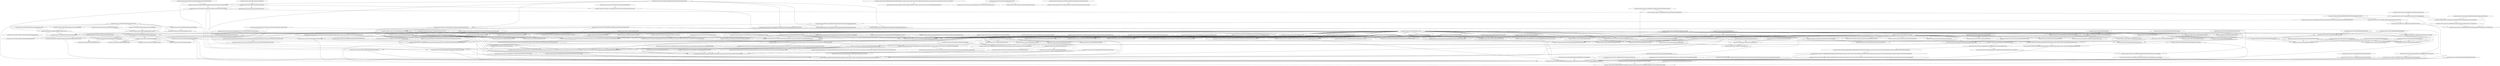 digraph G {
  "org.apache.commons.math3.util$FastMath#<clinit>()" -> "org.apache.commons.math3.util$FastMath#expm1(double,double[])";
  "org.apache.commons.math3.util$FastMath#<clinit>()" -> "org.apache.commons.math3.util$FastMath#rint(double)";
  "org.apache.commons.math3.util$FastMath#<clinit>()" -> "org.apache.commons.math3.util$FastMath#log(double,double)";
  "org.apache.commons.math3.util$FastMath#<clinit>()" -> "org.apache.commons.math3.util$Precision#equalsWithRelativeTolerance(double,double,double)";
  "org.apache.commons.math3.util$FastMath#<clinit>()" -> "org.apache.commons.math3.util$FastMath#main(java.lang.String[])";
  "org.apache.commons.math3.util$FastMath#<clinit>()" -> "org.apache.commons.math3.util$FastMath#log(double)";
  "org.apache.commons.math3.util$FastMath#<clinit>()" -> "org.apache.commons.math3.util$FastMath#log(double,double[])";
  "org.apache.commons.math3.util$FastMath#<clinit>()" -> "org.apache.commons.math3.ode.nonstiff$AdaptiveStepsizeIntegrator#resetInternalState()";
  "org.apache.commons.math3.util$FastMath#<clinit>()" -> "org.apache.commons.math3.util$FastMath#tanh(double)";
  "org.apache.commons.math3.util$FastMath#<clinit>()" -> "org.apache.commons.math3.ode.nonstiff$DormandPrince853Integrator#<clinit>()";
  "org.apache.commons.math3.util$FastMath#<clinit>()" -> "org.apache.commons.math3.ode$AbstractIntegrator#sanityChecks(org.apache.commons.math3.ode.ExpandableStatefulODE,double)";
  "org.apache.commons.math3.util$FastMath#<clinit>()" -> "org.apache.commons.math3.util$FastMath#expm1(double)";
  "org.apache.commons.math3.util$FastMath#<clinit>()" -> "org.apache.commons.math3.util$Precision#roundUnscaled(double,double,int)";
  "org.apache.commons.math3.util$FastMath#<clinit>()" -> "org.apache.commons.math3.util$FastMath#atanh(double)";
  "org.apache.commons.math3.util$FastMath#<clinit>()" -> "org.apache.commons.math3.ode.nonstiff$AdaptiveStepsizeIntegrator#initializeStep(boolean,int,double[],double,double[],double[],double[],double[])";
  "org.apache.commons.math3.util$FastMath#<clinit>()" -> "org.apache.commons.math3.util$FastMath#tanQ(double,double,boolean)";
  "org.apache.commons.math3.util$FastMath#<clinit>()" -> "org.apache.commons.math3.util$Precision#equalsIncludingNaN(double,double,double)";
  "org.apache.commons.math3.util$FastMath#<clinit>()" -> "org.apache.commons.math3.ode.nonstiff$AdaptiveStepsizeIntegrator#filterStep(double,boolean,boolean)";
  "org.apache.commons.math3.util$FastMath#<clinit>()" -> "org.apache.commons.math3.util$FastMath#tan(double)";
  "org.apache.commons.math3.util$FastMath#<clinit>()" -> "org.apache.commons.math3.util$FastMath#round(float)";
  "org.apache.commons.math3.util$FastMath#<clinit>()" -> "org.apache.commons.math3.ode.nonstiff$AdaptiveStepsizeIntegrator#setStepSizeControl(double,double,double[],double[])";
  "org.apache.commons.math3.util$FastMath#<clinit>()" -> "org.apache.commons.math3.util$FastMath#log1p(double)";
  "org.apache.commons.math3.util$FastMath#<clinit>()" -> "org.apache.commons.math3.analysis.solvers$UnivariateSolverUtils#bracket(org.apache.commons.math3.analysis.UnivariateFunction,double,double,double,int)";
  "org.apache.commons.math3.util$FastMath#<clinit>()" -> "org.apache.commons.math3.util$Precision#equals(float,float,float)";
  "org.apache.commons.math3.util$FastMath#<clinit>()" -> "org.apache.commons.math3.util$MathUtils#reduce(double,double,double)";
  "org.apache.commons.math3.util$FastMath#<clinit>()" -> "org.apache.commons.math3.util$FastMath#nextUp(double)";
  "org.apache.commons.math3.util$FastMath#<clinit>()" -> "org.apache.commons.math3.util$FastMath#hypot(double,double)";
  "org.apache.commons.math3.util$FastMath#<clinit>()" -> "org.apache.commons.math3.util$FastMath#atan(double,double,boolean)";
  "org.apache.commons.math3.util$FastMath#<clinit>()" -> "org.apache.commons.math3.util$FastMath#atan(double)";
  "org.apache.commons.math3.util$FastMath#<clinit>()" -> "org.apache.commons.math3.util$FastMath#cos(double)";
  "org.apache.commons.math3.util$FastMath#<clinit>()" -> "org.apache.commons.math3.util$Precision#equals(double,double,double)";
  "org.apache.commons.math3.util$FastMath#<clinit>()" -> "org.apache.commons.math3.ode.events$EventState#reinitializeBegin(org.apache.commons.math3.ode.sampling.StepInterpolator)";
  "org.apache.commons.math3.util$FastMath#<clinit>()" -> "org.apache.commons.math3.util$FastMath#sinh(double)";
  "org.apache.commons.math3.util$FastMath#<clinit>()" -> "org.apache.commons.math3.util$Precision#equalsIncludingNaN(float,float,float)";
  "org.apache.commons.math3.util$FastMath#<clinit>()" -> "org.apache.commons.math3.analysis.solvers$UnivariateSolverUtils#forceSide(int,org.apache.commons.math3.analysis.UnivariateFunction,org.apache.commons.math3.analysis.solvers.BracketedUnivariateSolver,double,double,double,org.apache.commons.math3.analysis.solvers.AllowedSolution)";
  "org.apache.commons.math3.util$FastMath#<clinit>()" -> "org.apache.commons.math3.util$FastMath#log10(double)";
  "org.apache.commons.math3.util$FastMath#<clinit>()" -> "org.apache.commons.math3.util$FastMath#atan2(double,double)";
  "org.apache.commons.math3.util$FastMath#<clinit>()" -> "org.apache.commons.math3.util$FastMath#sin(double)";
  "org.apache.commons.math3.util$FastMath#<clinit>()" -> "org.apache.commons.math3.util$FastMath#asinh(double)";
  "org.apache.commons.math3.util$FastMath#<clinit>()" -> "org.apache.commons.math3.util$FastMath#ulp(float)";
  "org.apache.commons.math3.util$FastMath#<clinit>()" -> "org.apache.commons.math3.util$FastMath#acos(double)";
  "org.apache.commons.math3.util$FastMath#<clinit>()" -> "org.apache.commons.math3.ode.nonstiff$AdaptiveStepsizeIntegrator#setStepSizeControl(double,double,double,double)";
  "org.apache.commons.math3.util$FastMath#<clinit>()" -> "org.apache.commons.math3.util$FastMath#exp(double,double,double[])";
  "org.apache.commons.math3.util$FastMath#<clinit>()" -> "org.apache.commons.math3.util$FastMath#reducePayneHanek(double,double[])";
  "org.apache.commons.math3.util$FastMath#<clinit>()" -> "org.apache.commons.math3.util$FastMath#toDegrees(double)";
  "org.apache.commons.math3.util$FastMath#<clinit>()" -> "org.apache.commons.math3.util$FastMath#toRadians(double)";
  "org.apache.commons.math3.util$FastMath#<clinit>()" -> "org.apache.commons.math3.util$FastMath#ceil(double)";
  "org.apache.commons.math3.util$FastMath#<clinit>()" -> "org.apache.commons.math3.ode.events$EventState#evaluateStep(org.apache.commons.math3.ode.sampling.StepInterpolator)";
  "org.apache.commons.math3.util$FastMath#<clinit>()" -> "org.apache.commons.math3.util$FastMath#pow(double,double)";
  "org.apache.commons.math3.util$FastMath#<clinit>()" -> "org.apache.commons.math3.util$FastMath#cbrt(double)";
  "org.apache.commons.math3.util$FastMath#<clinit>()" -> "org.apache.commons.math3.util$FastMath#cosh(double)";
  "org.apache.commons.math3.util$FastMath#<clinit>()" -> "org.apache.commons.math3.util$FastMath#round(double)";
  "org.apache.commons.math3.util$FastMath#<clinit>()" -> "org.apache.commons.math3.ode.events$EventState#stepAccepted(double,double[])";
  "org.apache.commons.math3.util$FastMath#<clinit>()" -> "org.apache.commons.math3.util$FastMath#asin(double)";
  "org.apache.commons.math3.util$FastMath#<clinit>()" -> "org.apache.commons.math3.ode.events$EventState#reset(double,double[])";
  "org.apache.commons.math3.util$FastMath#<clinit>()" -> "org.apache.commons.math3.util$FastMath#sinQ(double,double)";
  "org.apache.commons.math3.util$FastMath#<clinit>()" -> "org.apache.commons.math3.util$FastMath#exp(double)";
  "org.apache.commons.math3.util$FastMath#<clinit>()" -> "org.apache.commons.math3.util$FastMath#acosh(double)";
  "org.apache.commons.math3.util$FastMath#<clinit>()" -> "org.apache.commons.math3.ode.nonstiff$EmbeddedRungeKuttaIntegrator#integrate(org.apache.commons.math3.ode.ExpandableStatefulODE,double)";
  "org.apache.commons.math3.util$FastMath#<clinit>()" -> "org.apache.commons.math3.ode.nonstiff$DormandPrince853Integrator#estimateError(double[][],double[],double[],double)";
  "org.apache.commons.math3.util$FastMath#<clinit>()" -> "org.apache.commons.math3.util$Precision#round(float,int,int)";
  "org.apache.commons.math3.util$FastMath#<clinit>()" -> "org.apache.commons.math3.util$Precision#equals(double,double,int)";
  "org.apache.commons.math3.util$FastMath#<clinit>()" -> "org.apache.commons.math3.util$FastMath#cosQ(double,double)";
  "org.apache.commons.math3.util$FastMath#<clinit>()" -> "org.apache.commons.math3.analysis.solvers$BracketingNthOrderBrentSolver#doSolve()";
  "org.apache.commons.math3.util$FastMath#<clinit>()" -> "org.apache.commons.math3.util$FastMath#nextUp(float)";
  "org.apache.commons.math3.util$FastMath#<clinit>()" -> "org.apache.commons.math3.util$Precision#equals(float,float,int)";
  "org.apache.commons.math3.util$FastMath#<clinit>()" -> "org.apache.commons.math3.util$MathUtils#normalizeAngle(double,double)";
  "org.apache.commons.math3.util$FastMath#<clinit>()" -> "org.apache.commons.math3.util$FastMath#ulp(double)";
  "org.apache.commons.math3.util$FastMath#expm1(double,double[])" -> "org.apache.commons.math3.util$FastMath#tanh(double)";
  "org.apache.commons.math3.util$FastMath#expm1(double,double[])" -> "org.apache.commons.math3.util$FastMath#expm1(double)";
  "org.apache.commons.math3.util$FastMath#expm1(double,double[])" -> "org.apache.commons.math3.util$FastMath#sinh(double)";
  "org.apache.commons.math3.ode$ExpandableStatefulODE#getTotalDimension()" -> "org.apache.commons.math3.ode$ExpandableStatefulODE#setCompleteState(double[])";
  "org.apache.commons.math3.ode$ExpandableStatefulODE#getTotalDimension()" -> "org.apache.commons.math3.ode$ExpandableStatefulODE#getCompleteState()";
  "org.apache.commons.math3.ode$ExpandableStatefulODE#setCompleteState(double[])" -> "org.apache.commons.math3.ode.nonstiff$EmbeddedRungeKuttaIntegrator#integrate(org.apache.commons.math3.ode.ExpandableStatefulODE,double)";
  "org.apache.commons.math3.util$FastMathLiteralArrays#<clinit>()" -> "org.apache.commons.math3.util$FastMath$lnMant#<clinit>()";
  "org.apache.commons.math3.util$FastMathLiteralArrays#<clinit>()" -> "org.apache.commons.math3.util$FastMathLiteralArrays#loadExpIntA()";
  "org.apache.commons.math3.util$FastMathLiteralArrays#<clinit>()" -> "org.apache.commons.math3.util$FastMathLiteralArrays#loadExpIntB()";
  "org.apache.commons.math3.util$FastMathLiteralArrays#<clinit>()" -> "org.apache.commons.math3.util$FastMath$ExpIntTable#<clinit>()";
  "org.apache.commons.math3.util$FastMathLiteralArrays#<clinit>()" -> "org.apache.commons.math3.util$FastMath$ExpFracTable#<clinit>()";
  "org.apache.commons.math3.util$FastMathLiteralArrays#<clinit>()" -> "org.apache.commons.math3.util$FastMathLiteralArrays#loadExpFracA()";
  "org.apache.commons.math3.util$FastMathLiteralArrays#<clinit>()" -> "org.apache.commons.math3.util$FastMathLiteralArrays#loadExpFracB()";
  "org.apache.commons.math3.util$FastMathLiteralArrays#<clinit>()" -> "org.apache.commons.math3.util$FastMathLiteralArrays#loadLnMant()";
  "org.apache.commons.math3.util$FastMath$lnMant#<clinit>()" -> "org.apache.commons.math3.util$FastMath#main(java.lang.String[])";
  "org.apache.commons.math3.util$FastMath$lnMant#<clinit>()" -> "org.apache.commons.math3.util$FastMath#log(double,double[])";
  "org.apache.commons.math3.ode.nonstiff$AdaptiveStepsizeIntegrator#initializeStep(boolean,int,double[],double,double[],double[],double[],double[])" -> "org.apache.commons.math3.ode.nonstiff$EmbeddedRungeKuttaIntegrator#integrate(org.apache.commons.math3.ode.ExpandableStatefulODE,double)";
  "org.apache.commons.math3.ode.nonstiff$EmbeddedRungeKuttaIntegrator#integrate(org.apache.commons.math3.ode.ExpandableStatefulODE,double)" -> "org.apache.commons.math3.ode$AbstractIntegrator#integrate(org.apache.commons.math3.ode.FirstOrderDifferentialEquations,double,double[],double,double[])";
  "org.apache.commons.math3.analysis.solvers$BaseAbstractUnivariateSolver#getFunctionValueAccuracy()" -> "org.apache.commons.math3.analysis.solvers$BracketingNthOrderBrentSolver#doSolve()";
  "org.apache.commons.math3.analysis.solvers$BracketingNthOrderBrentSolver#doSolve()" -> "org.apache.commons.math3.analysis.solvers$BaseAbstractUnivariateSolver#solve(int,org.apache.commons.math3.analysis.UnivariateFunction,double,double,double)";
  "org.apache.commons.math3.ode$ExpandableStatefulODE#getTime()" -> "org.apache.commons.math3.ode.nonstiff$EmbeddedRungeKuttaIntegrator#integrate(org.apache.commons.math3.ode.ExpandableStatefulODE,double)";
  "org.apache.commons.math3.ode$ExpandableStatefulODE#getTime()" -> "org.apache.commons.math3.ode$AbstractIntegrator#integrate(org.apache.commons.math3.ode.FirstOrderDifferentialEquations,double,double[],double,double[])";
  "org.apache.commons.math3.ode$ExpandableStatefulODE#getTime()" -> "org.apache.commons.math3.ode$AbstractIntegrator#sanityChecks(org.apache.commons.math3.ode.ExpandableStatefulODE,double)";
  "org.apache.commons.math3.util$FastMath#log(double,double[])" -> "org.apache.commons.math3.util$FastMath#pow(double,double)";
  "org.apache.commons.math3.util$FastMath#log(double,double[])" -> "org.apache.commons.math3.util$FastMath#log10(double)";
  "org.apache.commons.math3.util$FastMath#log(double,double[])" -> "org.apache.commons.math3.util$FastMath#log(double)";
  "org.apache.commons.math3.util$FastMath#log(double,double[])" -> "org.apache.commons.math3.util$FastMath#log1p(double)";
  "org.apache.commons.math3.util$FastMath#pow(double,double)" -> "org.apache.commons.math3.ode.nonstiff$AdaptiveStepsizeIntegrator#initializeStep(boolean,int,double[],double,double[],double[],double[],double[])";
  "org.apache.commons.math3.util$FastMath#pow(double,double)" -> "org.apache.commons.math3.ode.nonstiff$EmbeddedRungeKuttaIntegrator#integrate(org.apache.commons.math3.ode.ExpandableStatefulODE,double)";
  "org.apache.commons.math3.analysis.solvers$BaseAbstractUnivariateSolver#computeObjectiveValue(double)" -> "org.apache.commons.math3.analysis.solvers$BracketingNthOrderBrentSolver#doSolve()";
  "org.apache.commons.math3.util$FastMath#nextAfter(double,double)" -> "org.apache.commons.math3.util$FastMath#nextUp(double)";
  "org.apache.commons.math3.util$FastMath#nextAfter(double,double)" -> "org.apache.commons.math3.util$Precision#roundUnscaled(double,double,int)";
  "org.apache.commons.math3.util$FastMathLiteralArrays#loadExpIntB()" -> "org.apache.commons.math3.util$FastMath$ExpIntTable#<clinit>()";
  "org.apache.commons.math3.util$FastMath$ExpIntTable#<clinit>()" -> "org.apache.commons.math3.util$FastMath#main(java.lang.String[])";
  "org.apache.commons.math3.util$FastMath$ExpIntTable#<clinit>()" -> "org.apache.commons.math3.util$FastMath#exp(double,double,double[])";
  "org.apache.commons.math3.util$FastMath#exp(double,double,double[])" -> "org.apache.commons.math3.util$FastMath#pow(double,double)";
  "org.apache.commons.math3.util$FastMath#exp(double,double,double[])" -> "org.apache.commons.math3.util$FastMath#tanh(double)";
  "org.apache.commons.math3.util$FastMath#exp(double,double,double[])" -> "org.apache.commons.math3.util$FastMath#sinh(double)";
  "org.apache.commons.math3.util$FastMath#exp(double,double,double[])" -> "org.apache.commons.math3.util$FastMath#expm1(double,double[])";
  "org.apache.commons.math3.util$FastMath#exp(double,double,double[])" -> "org.apache.commons.math3.util$FastMath#cosh(double)";
  "org.apache.commons.math3.util$FastMath#exp(double,double,double[])" -> "org.apache.commons.math3.util$FastMath#exp(double)";
  "org.apache.commons.math3.ode.sampling$AbstractStepInterpolator#finalizeStep()" -> "org.apache.commons.math3.ode.nonstiff$DormandPrince853StepInterpolator#writeExternal(java.io.ObjectOutput)";
  "org.apache.commons.math3.ode.sampling$AbstractStepInterpolator#finalizeStep()" -> "org.apache.commons.math3.ode.sampling$AbstractStepInterpolator#writeBaseExternal(java.io.ObjectOutput)";
  "org.apache.commons.math3.ode.sampling$AbstractStepInterpolator#finalizeStep()" -> "org.apache.commons.math3.ode.nonstiff$DormandPrince853StepInterpolator#computeInterpolatedStateAndDerivatives(double,double)";
  "org.apache.commons.math3.ode.sampling$AbstractStepInterpolator#finalizeStep()" -> "org.apache.commons.math3.ode.sampling$AbstractStepInterpolator#copy()";
  "org.apache.commons.math3.ode.sampling$AbstractStepInterpolator#readBaseExternal(java.io.ObjectInput)" -> "org.apache.commons.math3.ode.nonstiff$RungeKuttaStepInterpolator#readExternal(java.io.ObjectInput)";
  "org.apache.commons.math3.ode.nonstiff$RungeKuttaStepInterpolator#readExternal(java.io.ObjectInput)" -> "org.apache.commons.math3.ode.nonstiff$DormandPrince853StepInterpolator#readExternal(java.io.ObjectInput)";
  "org.apache.commons.math3.ode.nonstiff$DormandPrince853StepInterpolator#storeTime(double)" -> "org.apache.commons.math3.ode.nonstiff$EmbeddedRungeKuttaIntegrator#integrate(org.apache.commons.math3.ode.ExpandableStatefulODE,double)";
  "org.apache.commons.math3.ode.sampling$AbstractStepInterpolator#storeTime(double)" -> "org.apache.commons.math3.ode.nonstiff$EmbeddedRungeKuttaIntegrator#integrate(org.apache.commons.math3.ode.ExpandableStatefulODE,double)";
  "org.apache.commons.math3.ode.sampling$AbstractStepInterpolator#storeTime(double)" -> "org.apache.commons.math3.ode.nonstiff$DormandPrince853StepInterpolator#storeTime(double)";
  "org.apache.commons.math3.util$FastMath#exp(double)" -> "org.apache.commons.math3.util$FastMath#cosh(double)";
  "org.apache.commons.math3.util$FastMath#exp(double)" -> "org.apache.commons.math3.util$FastMath#sinh(double)";
  "org.apache.commons.math3.util$Incrementor#resetCount()" -> "org.apache.commons.math3.analysis.solvers$BaseAbstractUnivariateSolver#setup(int,org.apache.commons.math3.analysis.UnivariateFunction,double,double,double)";
  "org.apache.commons.math3.util$Incrementor#resetCount()" -> "org.apache.commons.math3.ode$AbstractIntegrator#initIntegration(double,double[],double)";
  "org.apache.commons.math3.analysis.solvers$BaseAbstractUnivariateSolver#setup(int,org.apache.commons.math3.analysis.UnivariateFunction,double,double,double)" -> "org.apache.commons.math3.analysis.solvers$BaseAbstractUnivariateSolver#solve(int,org.apache.commons.math3.analysis.UnivariateFunction,double,double,double)";
  "org.apache.commons.math3.util$FastMath#ceil(double)" -> "org.apache.commons.math3.util$Precision#roundUnscaled(double,double,int)";
  "org.apache.commons.math3.util$FastMath#ceil(double)" -> "org.apache.commons.math3.ode.events$EventState#evaluateStep(org.apache.commons.math3.ode.sampling.StepInterpolator)";
  "org.apache.commons.math3.util$Precision#roundUnscaled(double,double,int)" -> "org.apache.commons.math3.util$Precision#round(float,int,int)";
  "org.apache.commons.math3.util$Precision#equals(float,float,int)" -> "org.apache.commons.math3.util$Precision#equalsIncludingNaN(float,float)";
  "org.apache.commons.math3.util$Precision#equals(float,float,int)" -> "org.apache.commons.math3.util$Precision#equalsIncludingNaN(float,float,int)";
  "org.apache.commons.math3.util$Precision#equals(float,float,int)" -> "org.apache.commons.math3.util$Precision#equals(float,float)";
  "org.apache.commons.math3.util$Precision#equals(float,float,int)" -> "org.apache.commons.math3.util$Precision#equals(float,float,float)";
  "org.apache.commons.math3.util$Precision#equalsIncludingNaN(float,float)" -> "org.apache.commons.math3.util$Precision#equalsIncludingNaN(float,float,float)";
  "org.apache.commons.math3.util$Precision#<clinit>()" -> "org.apache.commons.math3.ode$AbstractIntegrator#acceptStep(org.apache.commons.math3.ode.sampling.AbstractStepInterpolator,double[],double[],double)";
  "org.apache.commons.math3.util$Precision#<clinit>()" -> "org.apache.commons.math3.util$Precision#equalsIncludingNaN(double,double)";
  "org.apache.commons.math3.util$Precision#<clinit>()" -> "org.apache.commons.math3.util$Precision#equalsIncludingNaN(float,float,float)";
  "org.apache.commons.math3.util$Precision#<clinit>()" -> "org.apache.commons.math3.util$Precision#round(double,int)";
  "org.apache.commons.math3.util$Precision#<clinit>()" -> "org.apache.commons.math3.util$Precision#equalsIncludingNaN(float,float,int)";
  "org.apache.commons.math3.util$Precision#<clinit>()" -> "org.apache.commons.math3.util$Precision#equalsIncludingNaN(double,double,double)";
  "org.apache.commons.math3.util$Precision#<clinit>()" -> "org.apache.commons.math3.util$FastMath#doubleHighPart(double)";
  "org.apache.commons.math3.util$Precision#<clinit>()" -> "org.apache.commons.math3.analysis.solvers$BracketingNthOrderBrentSolver#doSolve()";
  "org.apache.commons.math3.util$Precision#<clinit>()" -> "org.apache.commons.math3.util$Precision#equalsWithRelativeTolerance(double,double,double)";
  "org.apache.commons.math3.util$Precision#<clinit>()" -> "org.apache.commons.math3.util$Precision#equals(double,double,double)";
  "org.apache.commons.math3.util$Precision#<clinit>()" -> "org.apache.commons.math3.util$Precision#round(float,int,int)";
  "org.apache.commons.math3.util$Precision#<clinit>()" -> "org.apache.commons.math3.util$Precision#round(float,int)";
  "org.apache.commons.math3.util$Precision#<clinit>()" -> "org.apache.commons.math3.util$Precision#equals(double,double)";
  "org.apache.commons.math3.util$Precision#<clinit>()" -> "org.apache.commons.math3.util$Precision#equals(float,float,float)";
  "org.apache.commons.math3.util$Precision#<clinit>()" -> "org.apache.commons.math3.util$Precision#equals(float,float)";
  "org.apache.commons.math3.util$Precision#<clinit>()" -> "org.apache.commons.math3.util$Precision#compareTo(double,double,int)";
  "org.apache.commons.math3.util$Precision#<clinit>()" -> "org.apache.commons.math3.util$Precision#equalsIncludingNaN(double,double,int)";
  "org.apache.commons.math3.util$Precision#<clinit>()" -> "org.apache.commons.math3.util$Precision#compareTo(double,double,double)";
  "org.apache.commons.math3.util$Precision#<clinit>()" -> "org.apache.commons.math3.util$Precision#equalsIncludingNaN(float,float)";
  "org.apache.commons.math3.ode$AbstractIntegrator#acceptStep(org.apache.commons.math3.ode.sampling.AbstractStepInterpolator,double[],double[],double)" -> "org.apache.commons.math3.ode.nonstiff$EmbeddedRungeKuttaIntegrator#integrate(org.apache.commons.math3.ode.ExpandableStatefulODE,double)";
  "org.apache.commons.math3.util$FastMath#floor(double)" -> "org.apache.commons.math3.util$MathUtils#normalizeAngle(double,double)";
  "org.apache.commons.math3.util$FastMath#floor(double)" -> "org.apache.commons.math3.util$FastMath#ceil(double)";
  "org.apache.commons.math3.util$FastMath#floor(double)" -> "org.apache.commons.math3.util$MathUtils#reduce(double,double,double)";
  "org.apache.commons.math3.util$FastMath#floor(double)" -> "org.apache.commons.math3.util$FastMath#rint(double)";
  "org.apache.commons.math3.util$FastMath#floor(double)" -> "org.apache.commons.math3.util$FastMath#round(float)";
  "org.apache.commons.math3.util$FastMath#floor(double)" -> "org.apache.commons.math3.util$Precision#roundUnscaled(double,double,int)";
  "org.apache.commons.math3.util$FastMath#floor(double)" -> "org.apache.commons.math3.util$FastMath#round(double)";
  "org.apache.commons.math3.util$FastMath#pow(double,int)" -> "org.apache.commons.math3.util$Precision#round(float,int,int)";
  "org.apache.commons.math3.util$Precision#round(float,int,int)" -> "org.apache.commons.math3.util$Precision#round(float,int)";
  "org.apache.commons.math3.ode$AbstractIntegrator#setStateInitialized(boolean)" -> "org.apache.commons.math3.ode$AbstractIntegrator#initIntegration(double,double[],double)";
  "org.apache.commons.math3.ode$AbstractIntegrator#initIntegration(double,double[],double)" -> "org.apache.commons.math3.ode.nonstiff$EmbeddedRungeKuttaIntegrator#integrate(org.apache.commons.math3.ode.ExpandableStatefulODE,double)";
  "org.apache.commons.math3.util$FastMath#copySign(float,float)" -> "org.apache.commons.math3.util$Precision#round(float,int,int)";
  "org.apache.commons.math3.util$FastMath#log(double)" -> "org.apache.commons.math3.util$FastMath#asinh(double)";
  "org.apache.commons.math3.util$FastMath#log(double)" -> "org.apache.commons.math3.util$FastMath#log(double,double)";
  "org.apache.commons.math3.util$FastMath#log(double)" -> "org.apache.commons.math3.util$FastMath#atanh(double)";
  "org.apache.commons.math3.util$FastMath#log(double)" -> "org.apache.commons.math3.util$FastMath#acosh(double)";
  "org.apache.commons.math3.ode.sampling$AbstractStepInterpolator#setInterpolatedTime(double)" -> "org.apache.commons.math3.ode.sampling$AbstractStepInterpolator#storeTime(double)";
  "org.apache.commons.math3.ode.sampling$AbstractStepInterpolator#setInterpolatedTime(double)" -> "org.apache.commons.math3.ode.nonstiff$RungeKuttaStepInterpolator#readExternal(java.io.ObjectInput)";
  "org.apache.commons.math3.ode.sampling$AbstractStepInterpolator#setInterpolatedTime(double)" -> "org.apache.commons.math3.ode.events$EventState#reinitializeBegin(org.apache.commons.math3.ode.sampling.StepInterpolator)";
  "org.apache.commons.math3.ode.sampling$AbstractStepInterpolator#setInterpolatedTime(double)" -> "org.apache.commons.math3.ode$AbstractIntegrator#acceptStep(org.apache.commons.math3.ode.sampling.AbstractStepInterpolator,double[],double[],double)";
  "org.apache.commons.math3.ode.sampling$AbstractStepInterpolator#setInterpolatedTime(double)" -> "org.apache.commons.math3.ode.events$EventState$1#value(double)";
  "org.apache.commons.math3.ode.sampling$AbstractStepInterpolator#setInterpolatedTime(double)" -> "org.apache.commons.math3.ode.events$EventState#evaluateStep(org.apache.commons.math3.ode.sampling.StepInterpolator)";
  "org.apache.commons.math3.ode.sampling$AbstractStepInterpolator#writeBaseExternal(java.io.ObjectOutput)" -> "org.apache.commons.math3.ode.nonstiff$RungeKuttaStepInterpolator#writeExternal(java.io.ObjectOutput)";
  "org.apache.commons.math3.analysis.solvers$BaseAbstractUnivariateSolver#solve(int,org.apache.commons.math3.analysis.UnivariateFunction,double,double)" -> "org.apache.commons.math3.analysis.solvers$UnivariateSolverUtils#solve(org.apache.commons.math3.analysis.UnivariateFunction,double,double,double)";
  "org.apache.commons.math3.analysis.solvers$BaseAbstractUnivariateSolver#solve(int,org.apache.commons.math3.analysis.UnivariateFunction,double,double)" -> "org.apache.commons.math3.analysis.solvers$BracketingNthOrderBrentSolver#solve(int,org.apache.commons.math3.analysis.UnivariateFunction,double,double,org.apache.commons.math3.analysis.solvers.AllowedSolution)";
  "org.apache.commons.math3.analysis.solvers$BaseAbstractUnivariateSolver#solve(int,org.apache.commons.math3.analysis.UnivariateFunction,double,double)" -> "org.apache.commons.math3.ode.events$EventState#evaluateStep(org.apache.commons.math3.ode.sampling.StepInterpolator)";
  "org.apache.commons.math3.analysis.solvers$BaseAbstractUnivariateSolver#solve(int,org.apache.commons.math3.analysis.UnivariateFunction,double,double)" -> "org.apache.commons.math3.analysis.solvers$UnivariateSolverUtils#solve(org.apache.commons.math3.analysis.UnivariateFunction,double,double)";
  "org.apache.commons.math3.util$Precision#equals(double,double,int)" -> "org.apache.commons.math3.analysis.solvers$BracketingNthOrderBrentSolver#doSolve()";
  "org.apache.commons.math3.util$Precision#equals(double,double,int)" -> "org.apache.commons.math3.util$Precision#equals(double,double,double)";
  "org.apache.commons.math3.util$Precision#equals(double,double,int)" -> "org.apache.commons.math3.ode$AbstractIntegrator#acceptStep(org.apache.commons.math3.ode.sampling.AbstractStepInterpolator,double[],double[],double)";
  "org.apache.commons.math3.util$Precision#equals(double,double,int)" -> "org.apache.commons.math3.util$Precision#compareTo(double,double,int)";
  "org.apache.commons.math3.util$Precision#equals(double,double,int)" -> "org.apache.commons.math3.util$Precision#equalsWithRelativeTolerance(double,double,double)";
  "org.apache.commons.math3.util$Precision#equals(double,double,int)" -> "org.apache.commons.math3.util$Precision#equalsIncludingNaN(double,double)";
  "org.apache.commons.math3.util$Precision#equals(double,double,int)" -> "org.apache.commons.math3.util$Precision#equalsIncludingNaN(double,double,int)";
  "org.apache.commons.math3.util$Precision#equals(double,double,int)" -> "org.apache.commons.math3.util$Precision#equals(double,double)";
  "org.apache.commons.math3.util$FastMath#sqrt(double)" -> "org.apache.commons.math3.ode.nonstiff$AdaptiveStepsizeIntegrator#resetInternalState()";
  "org.apache.commons.math3.util$FastMath#sqrt(double)" -> "org.apache.commons.math3.ode.nonstiff$DormandPrince853Integrator#<clinit>()";
  "org.apache.commons.math3.util$FastMath#sqrt(double)" -> "org.apache.commons.math3.util$FastMath#asin(double)";
  "org.apache.commons.math3.util$FastMath#sqrt(double)" -> "org.apache.commons.math3.ode.nonstiff$DormandPrince853Integrator#estimateError(double[][],double[],double[],double)";
  "org.apache.commons.math3.util$FastMath#sqrt(double)" -> "org.apache.commons.math3.ode.nonstiff$AdaptiveStepsizeIntegrator#initializeStep(boolean,int,double[],double,double[],double[],double[],double[])";
  "org.apache.commons.math3.util$FastMath#sqrt(double)" -> "org.apache.commons.math3.util$FastMath#asinh(double)";
  "org.apache.commons.math3.util$FastMath#sqrt(double)" -> "org.apache.commons.math3.util$FastMath#hypot(double,double)";
  "org.apache.commons.math3.util$FastMath#sqrt(double)" -> "org.apache.commons.math3.util$FastMath#acos(double)";
  "org.apache.commons.math3.util$FastMath#sqrt(double)" -> "org.apache.commons.math3.util$FastMath#acosh(double)";
  "org.apache.commons.math3.ode.nonstiff$AdaptiveStepsizeIntegrator#resetInternalState()" -> "org.apache.commons.math3.ode.nonstiff$EmbeddedRungeKuttaIntegrator#integrate(org.apache.commons.math3.ode.ExpandableStatefulODE,double)";
  "org.apache.commons.math3.util$Precision#equalsIncludingNaN(double,double)" -> "org.apache.commons.math3.util$Precision#equalsIncludingNaN(double,double,double)";
  "org.apache.commons.math3.util$FastMath#abs(double)" -> "org.apache.commons.math3.util$FastMath#hypot(double,double)";
  "org.apache.commons.math3.util$FastMath#abs(double)" -> "org.apache.commons.math3.ode.nonstiff$AdaptiveStepsizeIntegrator#initializeStep(boolean,int,double[],double,double[],double[],double[],double[])";
  "org.apache.commons.math3.util$FastMath#abs(double)" -> "org.apache.commons.math3.util$Precision#equals(double,double,double)";
  "org.apache.commons.math3.util$FastMath#abs(double)" -> "org.apache.commons.math3.util$MathUtils#reduce(double,double,double)";
  "org.apache.commons.math3.util$FastMath#abs(double)" -> "org.apache.commons.math3.util$FastMath#ulp(double)";
  "org.apache.commons.math3.util$FastMath#abs(double)" -> "org.apache.commons.math3.ode.events$EventState#stepAccepted(double,double[])";
  "org.apache.commons.math3.util$FastMath#abs(double)" -> "org.apache.commons.math3.ode.events$EventState#reinitializeBegin(org.apache.commons.math3.ode.sampling.StepInterpolator)";
  "org.apache.commons.math3.util$FastMath#abs(double)" -> "org.apache.commons.math3.ode.nonstiff$AdaptiveStepsizeIntegrator#setStepSizeControl(double,double,double,double)";
  "org.apache.commons.math3.util$FastMath#abs(double)" -> "org.apache.commons.math3.ode.nonstiff$DormandPrince853Integrator#estimateError(double[][],double[],double[],double)";
  "org.apache.commons.math3.util$FastMath#abs(double)" -> "org.apache.commons.math3.util$Precision#equalsIncludingNaN(double,double,double)";
  "org.apache.commons.math3.util$FastMath#abs(double)" -> "org.apache.commons.math3.ode.events$EventState#reset(double,double[])";
  "org.apache.commons.math3.util$FastMath#abs(double)" -> "org.apache.commons.math3.ode.events$EventState#evaluateStep(org.apache.commons.math3.ode.sampling.StepInterpolator)";
  "org.apache.commons.math3.util$FastMath#abs(double)" -> "org.apache.commons.math3.ode.nonstiff$EmbeddedRungeKuttaIntegrator#integrate(org.apache.commons.math3.ode.ExpandableStatefulODE,double)";
  "org.apache.commons.math3.util$FastMath#abs(double)" -> "org.apache.commons.math3.util$Precision#equalsWithRelativeTolerance(double,double,double)";
  "org.apache.commons.math3.util$FastMath#abs(double)" -> "org.apache.commons.math3.ode.nonstiff$AdaptiveStepsizeIntegrator#setStepSizeControl(double,double,double[],double[])";
  "org.apache.commons.math3.util$FastMath#abs(double)" -> "org.apache.commons.math3.analysis.solvers$UnivariateSolverUtils#forceSide(int,org.apache.commons.math3.analysis.UnivariateFunction,org.apache.commons.math3.analysis.solvers.BracketedUnivariateSolver,double,double,double,org.apache.commons.math3.analysis.solvers.AllowedSolution)";
  "org.apache.commons.math3.util$FastMath#abs(double)" -> "org.apache.commons.math3.ode.nonstiff$AdaptiveStepsizeIntegrator#filterStep(double,boolean,boolean)";
  "org.apache.commons.math3.util$FastMath#abs(double)" -> "org.apache.commons.math3.ode$AbstractIntegrator#sanityChecks(org.apache.commons.math3.ode.ExpandableStatefulODE,double)";
  "org.apache.commons.math3.util$FastMath#abs(double)" -> "org.apache.commons.math3.analysis.solvers$BracketingNthOrderBrentSolver#doSolve()";
  "org.apache.commons.math3.ode.nonstiff$RungeKuttaStepInterpolator#reinitialize(org.apache.commons.math3.ode.AbstractIntegrator,double[],double[][],boolean,org.apache.commons.math3.ode.EquationsMapper,org.apache.commons.math3.ode.EquationsMapper[])" -> "org.apache.commons.math3.ode.nonstiff$EmbeddedRungeKuttaIntegrator#integrate(org.apache.commons.math3.ode.ExpandableStatefulODE,double)";
  "org.apache.commons.math3.ode.nonstiff$RungeKuttaStepInterpolator#reinitialize(org.apache.commons.math3.ode.AbstractIntegrator,double[],double[][],boolean,org.apache.commons.math3.ode.EquationsMapper,org.apache.commons.math3.ode.EquationsMapper[])" -> "org.apache.commons.math3.ode.nonstiff$DormandPrince853StepInterpolator#reinitialize(org.apache.commons.math3.ode.AbstractIntegrator,double[],double[][],boolean,org.apache.commons.math3.ode.EquationsMapper,org.apache.commons.math3.ode.EquationsMapper[])";
  "org.apache.commons.math3.util$Precision#equals(double,double,double)" -> "org.apache.commons.math3.util$Precision#compareTo(double,double,double)";
  "org.apache.commons.math3.util$FastMathLiteralArrays#loadExpIntA()" -> "org.apache.commons.math3.util$FastMath$ExpIntTable#<clinit>()";
  "org.apache.commons.math3.ode.events$EventState#getEventHandler()" -> "org.apache.commons.math3.ode$AbstractIntegrator#getEventHandlers()";
  "org.apache.commons.math3.ode.events$EventState#getEventHandler()" -> "org.apache.commons.math3.ode$AbstractIntegrator#initIntegration(double,double[],double)";
  "org.apache.commons.math3.ode.sampling$AbstractStepInterpolator#doFinalize()" -> "org.apache.commons.math3.ode.sampling$AbstractStepInterpolator#finalizeStep()";
  "org.apache.commons.math3.util$Precision#round(double,int,int)" -> "org.apache.commons.math3.util$Precision#round(double,int)";
  "org.apache.commons.math3.ode$EquationsMapper#insertEquationData(double[],double[])" -> "org.apache.commons.math3.ode$ExpandableStatefulODE#computeDerivatives(double,double[],double[])";
  "org.apache.commons.math3.ode$EquationsMapper#insertEquationData(double[],double[])" -> "org.apache.commons.math3.ode$ExpandableStatefulODE#getCompleteState()";
  "org.apache.commons.math3.ode$ExpandableStatefulODE#computeDerivatives(double,double[],double[])" -> "org.apache.commons.math3.ode$AbstractIntegrator#computeDerivatives(double,double[],double[])";
  "org.apache.commons.math3.ode$EquationsMapper#getFirstIndex()" -> "org.apache.commons.math3.ode$ExpandableStatefulODE#getTotalDimension()";
  "org.apache.commons.math3.ode$EquationsMapper#getFirstIndex()" -> "org.apache.commons.math3.ode$ExpandableStatefulODE#addSecondaryEquations(org.apache.commons.math3.ode.SecondaryEquations)";
  "org.apache.commons.math3.ode.nonstiff$AdaptiveStepsizeIntegrator#filterStep(double,boolean,boolean)" -> "org.apache.commons.math3.ode.nonstiff$EmbeddedRungeKuttaIntegrator#integrate(org.apache.commons.math3.ode.ExpandableStatefulODE,double)";
  "org.apache.commons.math3.util$FastMath#reducePayneHanek(double,double[])" -> "org.apache.commons.math3.util$FastMath#cos(double)";
  "org.apache.commons.math3.util$FastMath#reducePayneHanek(double,double[])" -> "org.apache.commons.math3.util$FastMath#tan(double)";
  "org.apache.commons.math3.util$FastMath#reducePayneHanek(double,double[])" -> "org.apache.commons.math3.util$FastMath#sin(double)";
  "org.apache.commons.math3.ode.nonstiff$DormandPrince853StepInterpolator#doCopy()" -> "org.apache.commons.math3.ode.sampling$AbstractStepInterpolator#copy()";
  "org.apache.commons.math3.ode.sampling$AbstractStepInterpolator#copy()" -> "org.apache.commons.math3.ode.nonstiff$EmbeddedRungeKuttaIntegrator#integrate(org.apache.commons.math3.ode.ExpandableStatefulODE,double)";
  "org.apache.commons.math3.ode$AbstractIntegrator#sanityChecks(org.apache.commons.math3.ode.ExpandableStatefulODE,double)" -> "org.apache.commons.math3.ode.nonstiff$AdaptiveStepsizeIntegrator#sanityChecks(org.apache.commons.math3.ode.ExpandableStatefulODE,double)";
  "org.apache.commons.math3.util$Incrementor#setMaximalCount(int)" -> "org.apache.commons.math3.ode$AbstractIntegrator#setMaxEvaluations(int)";
  "org.apache.commons.math3.util$Incrementor#setMaximalCount(int)" -> "org.apache.commons.math3.analysis.solvers$BaseAbstractUnivariateSolver#setup(int,org.apache.commons.math3.analysis.UnivariateFunction,double,double,double)";
  "org.apache.commons.math3.util$FastMath#polyCosine(double)" -> "org.apache.commons.math3.util$FastMath#tanQ(double,double,boolean)";
  "org.apache.commons.math3.util$FastMath#polyCosine(double)" -> "org.apache.commons.math3.util$FastMath#sinQ(double,double)";
  "org.apache.commons.math3.util$FastMath#tanQ(double,double,boolean)" -> "org.apache.commons.math3.util$FastMath#tan(double)";
  "org.apache.commons.math3.util$FastMath$ExpFracTable#<clinit>()" -> "org.apache.commons.math3.util$FastMath#expm1(double,double[])";
  "org.apache.commons.math3.util$FastMath$ExpFracTable#<clinit>()" -> "org.apache.commons.math3.util$FastMath#exp(double,double,double[])";
  "org.apache.commons.math3.util$FastMath$ExpFracTable#<clinit>()" -> "org.apache.commons.math3.util$FastMath#main(java.lang.String[])";
  "org.apache.commons.math3.util$MathUtils#checkNotNull(java.lang.Object)" -> "org.apache.commons.math3.analysis.solvers$BaseAbstractUnivariateSolver#setup(int,org.apache.commons.math3.analysis.UnivariateFunction,double,double,double)";
  "org.apache.commons.math3.ode$EquationsMapper#getDimension()" -> "org.apache.commons.math3.ode.sampling$AbstractStepInterpolator#allocateInterpolatedArrays(int)";
  "org.apache.commons.math3.ode$EquationsMapper#getDimension()" -> "org.apache.commons.math3.ode$ExpandableStatefulODE#getTotalDimension()";
  "org.apache.commons.math3.ode$EquationsMapper#getDimension()" -> "org.apache.commons.math3.ode.nonstiff$AdaptiveStepsizeIntegrator#sanityChecks(org.apache.commons.math3.ode.ExpandableStatefulODE,double)";
  "org.apache.commons.math3.ode$EquationsMapper#getDimension()" -> "org.apache.commons.math3.ode$ExpandableStatefulODE#addSecondaryEquations(org.apache.commons.math3.ode.SecondaryEquations)";
  "org.apache.commons.math3.ode.sampling$AbstractStepInterpolator#allocateInterpolatedArrays(int)" -> "org.apache.commons.math3.ode.sampling$AbstractStepInterpolator#readBaseExternal(java.io.ObjectInput)";
  "org.apache.commons.math3.ode.sampling$AbstractStepInterpolator#allocateInterpolatedArrays(int)" -> "org.apache.commons.math3.ode.sampling$AbstractStepInterpolator#reinitialize(double[],boolean,org.apache.commons.math3.ode.EquationsMapper,org.apache.commons.math3.ode.EquationsMapper[])";
  "org.apache.commons.math3.analysis.solvers$UnivariateSolverUtils#verifyBracketing(org.apache.commons.math3.analysis.UnivariateFunction,double,double)" -> "org.apache.commons.math3.analysis.solvers$BaseAbstractUnivariateSolver#verifyBracketing(double,double)";
  "org.apache.commons.math3.ode.sampling$AbstractStepInterpolator#getGlobalCurrentTime()" -> "org.apache.commons.math3.ode$AbstractIntegrator#acceptStep(org.apache.commons.math3.ode.sampling.AbstractStepInterpolator,double[],double[],double)";
  "org.apache.commons.math3.util$FastMath#max(double,double)" -> "org.apache.commons.math3.ode$AbstractIntegrator#sanityChecks(org.apache.commons.math3.ode.ExpandableStatefulODE,double)";
  "org.apache.commons.math3.util$FastMath#max(double,double)" -> "org.apache.commons.math3.ode.nonstiff$DormandPrince853Integrator#estimateError(double[][],double[],double[],double)";
  "org.apache.commons.math3.util$FastMath#max(double,double)" -> "org.apache.commons.math3.util$Precision#equalsWithRelativeTolerance(double,double,double)";
  "org.apache.commons.math3.util$FastMath#max(double,double)" -> "org.apache.commons.math3.ode.events$EventState#reinitializeBegin(org.apache.commons.math3.ode.sampling.StepInterpolator)";
  "org.apache.commons.math3.util$FastMath#max(double,double)" -> "org.apache.commons.math3.analysis.solvers$UnivariateSolverUtils#forceSide(int,org.apache.commons.math3.analysis.UnivariateFunction,org.apache.commons.math3.analysis.solvers.BracketedUnivariateSolver,double,double,double,org.apache.commons.math3.analysis.solvers.AllowedSolution)";
  "org.apache.commons.math3.util$FastMath#max(double,double)" -> "org.apache.commons.math3.analysis.solvers$UnivariateSolverUtils#bracket(org.apache.commons.math3.analysis.UnivariateFunction,double,double,double,int)";
  "org.apache.commons.math3.util$FastMath#max(double,double)" -> "org.apache.commons.math3.ode.nonstiff$AdaptiveStepsizeIntegrator#initializeStep(boolean,int,double[],double,double[],double[],double[],double[])";
  "org.apache.commons.math3.util$FastMath#max(double,double)" -> "org.apache.commons.math3.analysis.solvers$BracketingNthOrderBrentSolver#doSolve()";
  "org.apache.commons.math3.util$FastMath#max(double,double)" -> "org.apache.commons.math3.ode.nonstiff$EmbeddedRungeKuttaIntegrator#integrate(org.apache.commons.math3.ode.ExpandableStatefulODE,double)";
  "org.apache.commons.math3.util$FastMath$CodyWaite#getRemA()" -> "org.apache.commons.math3.util$FastMath#sin(double)";
  "org.apache.commons.math3.util$FastMath$CodyWaite#getRemA()" -> "org.apache.commons.math3.util$FastMath#cos(double)";
  "org.apache.commons.math3.util$FastMath$CodyWaite#getRemA()" -> "org.apache.commons.math3.util$FastMath#tan(double)";
  "org.apache.commons.math3.exception$MaxCountExceededException#getMax()" -> "org.apache.commons.math3.analysis.solvers$BaseAbstractUnivariateSolver#incrementEvaluationCount()";
  "org.apache.commons.math3.analysis.solvers$BaseAbstractUnivariateSolver#incrementEvaluationCount()" -> "org.apache.commons.math3.analysis.solvers$BaseAbstractUnivariateSolver#computeObjectiveValue(double)";
  "org.apache.commons.math3.ode.sampling$AbstractStepInterpolator#evaluateCompleteInterpolatedState()" -> "org.apache.commons.math3.ode.sampling$AbstractStepInterpolator#getInterpolatedDerivatives()";
  "org.apache.commons.math3.ode.sampling$AbstractStepInterpolator#evaluateCompleteInterpolatedState()" -> "org.apache.commons.math3.ode.sampling$AbstractStepInterpolator#getInterpolatedSecondaryDerivatives(int)";
  "org.apache.commons.math3.ode.sampling$AbstractStepInterpolator#evaluateCompleteInterpolatedState()" -> "org.apache.commons.math3.ode.sampling$AbstractStepInterpolator#getInterpolatedState()";
  "org.apache.commons.math3.ode.sampling$AbstractStepInterpolator#evaluateCompleteInterpolatedState()" -> "org.apache.commons.math3.ode.sampling$AbstractStepInterpolator#getInterpolatedSecondaryState(int)";
  "org.apache.commons.math3.analysis.solvers$BaseAbstractUnivariateSolver#getAbsoluteAccuracy()" -> "org.apache.commons.math3.ode.events$EventState#evaluateStep(org.apache.commons.math3.ode.sampling.StepInterpolator)";
  "org.apache.commons.math3.analysis.solvers$BaseAbstractUnivariateSolver#getAbsoluteAccuracy()" -> "org.apache.commons.math3.ode.events$EventState#reinitializeBegin(org.apache.commons.math3.ode.sampling.StepInterpolator)";
  "org.apache.commons.math3.analysis.solvers$BaseAbstractUnivariateSolver#getAbsoluteAccuracy()" -> "org.apache.commons.math3.analysis.solvers$UnivariateSolverUtils#forceSide(int,org.apache.commons.math3.analysis.UnivariateFunction,org.apache.commons.math3.analysis.solvers.BracketedUnivariateSolver,double,double,double,org.apache.commons.math3.analysis.solvers.AllowedSolution)";
  "org.apache.commons.math3.analysis.solvers$BaseAbstractUnivariateSolver#getAbsoluteAccuracy()" -> "org.apache.commons.math3.analysis.solvers$BracketingNthOrderBrentSolver#doSolve()";
  "org.apache.commons.math3.ode.events$EventState#evaluateStep(org.apache.commons.math3.ode.sampling.StepInterpolator)" -> "org.apache.commons.math3.ode$AbstractIntegrator#acceptStep(org.apache.commons.math3.ode.sampling.AbstractStepInterpolator,double[],double[],double)";
  "org.apache.commons.math3.util$FastMath#sinQ(double,double)" -> "org.apache.commons.math3.util$FastMath#cos(double)";
  "org.apache.commons.math3.util$FastMath#sinQ(double,double)" -> "org.apache.commons.math3.util$FastMath#sin(double)";
  "org.apache.commons.math3.util$FastMath#sinQ(double,double)" -> "org.apache.commons.math3.util$FastMath#cosQ(double,double)";
  "org.apache.commons.math3.ode.nonstiff$DormandPrince853Integrator#estimateError(double[][],double[],double[],double)" -> "org.apache.commons.math3.ode.nonstiff$EmbeddedRungeKuttaIntegrator#integrate(org.apache.commons.math3.ode.ExpandableStatefulODE,double)";
  "org.apache.commons.math3.util$FastMath#ulp(double)" -> "org.apache.commons.math3.ode$AbstractIntegrator#sanityChecks(org.apache.commons.math3.ode.ExpandableStatefulODE,double)";
  "org.apache.commons.math3.util$FastMath#cosQ(double,double)" -> "org.apache.commons.math3.util$FastMath#cos(double)";
  "org.apache.commons.math3.util$FastMath#cosQ(double,double)" -> "org.apache.commons.math3.util$FastMath#sin(double)";
  "org.apache.commons.math3.ode.sampling$AbstractStepInterpolator#getInterpolatedState()" -> "org.apache.commons.math3.ode.events$EventState#reinitializeBegin(org.apache.commons.math3.ode.sampling.StepInterpolator)";
  "org.apache.commons.math3.ode.sampling$AbstractStepInterpolator#getInterpolatedState()" -> "org.apache.commons.math3.ode.events$EventState#evaluateStep(org.apache.commons.math3.ode.sampling.StepInterpolator)";
  "org.apache.commons.math3.ode.sampling$AbstractStepInterpolator#getInterpolatedState()" -> "org.apache.commons.math3.ode.events$EventState$1#value(double)";
  "org.apache.commons.math3.ode.sampling$AbstractStepInterpolator#getInterpolatedState()" -> "org.apache.commons.math3.ode$AbstractIntegrator#acceptStep(org.apache.commons.math3.ode.sampling.AbstractStepInterpolator,double[],double[],double)";
  "org.apache.commons.math3.ode.events$EventState#reinitializeBegin(org.apache.commons.math3.ode.sampling.StepInterpolator)" -> "org.apache.commons.math3.ode$AbstractIntegrator#acceptStep(org.apache.commons.math3.ode.sampling.AbstractStepInterpolator,double[],double[],double)";
  "org.apache.commons.math3.analysis.solvers$BaseAbstractUnivariateSolver#getStartValue()" -> "org.apache.commons.math3.analysis.solvers$BracketingNthOrderBrentSolver#doSolve()";
  "org.apache.commons.math3.util$FastMathLiteralArrays#loadLnMant()" -> "org.apache.commons.math3.util$FastMath$lnMant#<clinit>()";
  "org.apache.commons.math3.ode.nonstiff$DormandPrince853StepInterpolator#computeInterpolatedStateAndDerivatives(double,double)" -> "org.apache.commons.math3.ode.sampling$AbstractStepInterpolator#evaluateCompleteInterpolatedState()";
  "org.apache.commons.math3.analysis.solvers$BaseAbstractUnivariateSolver#solve(int,org.apache.commons.math3.analysis.UnivariateFunction,double,double,double)" -> "org.apache.commons.math3.analysis.solvers$BracketingNthOrderBrentSolver#solve(int,org.apache.commons.math3.analysis.UnivariateFunction,double,double,double,org.apache.commons.math3.analysis.solvers.AllowedSolution)";
  "org.apache.commons.math3.analysis.solvers$BaseAbstractUnivariateSolver#solve(int,org.apache.commons.math3.analysis.UnivariateFunction,double,double,double)" -> "org.apache.commons.math3.analysis.solvers$BaseAbstractUnivariateSolver#solve(int,org.apache.commons.math3.analysis.UnivariateFunction,double)";
  "org.apache.commons.math3.analysis.solvers$BaseAbstractUnivariateSolver#solve(int,org.apache.commons.math3.analysis.UnivariateFunction,double,double,double)" -> "org.apache.commons.math3.analysis.solvers$BaseAbstractUnivariateSolver#solve(int,org.apache.commons.math3.analysis.UnivariateFunction,double,double)";
  "org.apache.commons.math3.util$FastMath#atan(double,double,boolean)" -> "org.apache.commons.math3.util$FastMath#atan2(double,double)";
  "org.apache.commons.math3.util$FastMath#atan(double,double,boolean)" -> "org.apache.commons.math3.util$FastMath#atan(double)";
  "org.apache.commons.math3.util$FastMath#atan(double,double,boolean)" -> "org.apache.commons.math3.util$FastMath#acos(double)";
  "org.apache.commons.math3.util$FastMath#atan(double,double,boolean)" -> "org.apache.commons.math3.util$FastMath#asin(double)";
  "org.apache.commons.math3.analysis.solvers$UnivariateSolverUtils#verifyInterval(double,double)" -> "org.apache.commons.math3.analysis.solvers$UnivariateSolverUtils#verifyBracketing(org.apache.commons.math3.analysis.UnivariateFunction,double,double)";
  "org.apache.commons.math3.analysis.solvers$UnivariateSolverUtils#verifyInterval(double,double)" -> "org.apache.commons.math3.analysis.solvers$BaseAbstractUnivariateSolver#verifyInterval(double,double)";
  "org.apache.commons.math3.analysis.solvers$UnivariateSolverUtils#verifyInterval(double,double)" -> "org.apache.commons.math3.analysis.solvers$UnivariateSolverUtils#verifySequence(double,double,double)";
  "org.apache.commons.math3.analysis.solvers$AllowedSolution#<clinit>()" -> "org.apache.commons.math3.analysis.solvers$UnivariateSolverUtils#forceSide(int,org.apache.commons.math3.analysis.UnivariateFunction,org.apache.commons.math3.analysis.solvers.BracketedUnivariateSolver,double,double,double,org.apache.commons.math3.analysis.solvers.AllowedSolution)";
  "org.apache.commons.math3.analysis.solvers$AllowedSolution#<clinit>()" -> "org.apache.commons.math3.ode.events$EventState#evaluateStep(org.apache.commons.math3.ode.sampling.StepInterpolator)";
  "org.apache.commons.math3.analysis.solvers$AllowedSolution#<clinit>()" -> "org.apache.commons.math3.analysis.solvers$BracketingNthOrderBrentSolver$1#<clinit>()";
  "org.apache.commons.math3.analysis.solvers$UnivariateSolverUtils#forceSide(int,org.apache.commons.math3.analysis.UnivariateFunction,org.apache.commons.math3.analysis.solvers.BracketedUnivariateSolver,double,double,double,org.apache.commons.math3.analysis.solvers.AllowedSolution)" -> "org.apache.commons.math3.ode.events$EventState#evaluateStep(org.apache.commons.math3.ode.sampling.StepInterpolator)";
  "org.apache.commons.math3.util$FastMath#abs(float)" -> "org.apache.commons.math3.util$Precision#equals(float,float,float)";
  "org.apache.commons.math3.util$FastMath#abs(float)" -> "org.apache.commons.math3.util$FastMath#ulp(float)";
  "org.apache.commons.math3.util$FastMath#abs(float)" -> "org.apache.commons.math3.util$Precision#equalsIncludingNaN(float,float,float)";
  "org.apache.commons.math3.ode.events$EventState#stepAccepted(double,double[])" -> "org.apache.commons.math3.ode$AbstractIntegrator#acceptStep(org.apache.commons.math3.ode.sampling.AbstractStepInterpolator,double[],double[],double)";
  "org.apache.commons.math3.ode$ExpandableStatefulODE#getPrimaryMapper()" -> "org.apache.commons.math3.ode.nonstiff$AdaptiveStepsizeIntegrator#sanityChecks(org.apache.commons.math3.ode.ExpandableStatefulODE,double)";
  "org.apache.commons.math3.ode$ExpandableStatefulODE#getPrimaryMapper()" -> "org.apache.commons.math3.ode.nonstiff$EmbeddedRungeKuttaIntegrator#integrate(org.apache.commons.math3.ode.ExpandableStatefulODE,double)";
  "org.apache.commons.math3.ode.nonstiff$AdaptiveStepsizeIntegrator#sanityChecks(org.apache.commons.math3.ode.ExpandableStatefulODE,double)" -> "org.apache.commons.math3.ode.nonstiff$EmbeddedRungeKuttaIntegrator#integrate(org.apache.commons.math3.ode.ExpandableStatefulODE,double)";
  "org.apache.commons.math3.analysis.solvers$BaseAbstractUnivariateSolver#getMax()" -> "org.apache.commons.math3.analysis.solvers$BracketingNthOrderBrentSolver#doSolve()";
  "org.apache.commons.math3.util$FastMath#copySign(double,double)" -> "org.apache.commons.math3.util$FastMath#atan(double,double,boolean)";
  "org.apache.commons.math3.util$FastMath#copySign(double,double)" -> "org.apache.commons.math3.util$FastMath#atan2(double,double)";
  "org.apache.commons.math3.analysis.solvers$BaseAbstractUnivariateSolver#getEvaluations()" -> "org.apache.commons.math3.ode.events$EventState#evaluateStep(org.apache.commons.math3.ode.sampling.StepInterpolator)";
  "org.apache.commons.math3.ode.sampling$AbstractStepInterpolator#getGlobalPreviousTime()" -> "org.apache.commons.math3.ode.nonstiff$DormandPrince853StepInterpolator#doFinalize()";
  "org.apache.commons.math3.ode.sampling$AbstractStepInterpolator#getGlobalPreviousTime()" -> "org.apache.commons.math3.ode$AbstractIntegrator#acceptStep(org.apache.commons.math3.ode.sampling.AbstractStepInterpolator,double[],double[],double)";
  "org.apache.commons.math3.ode.nonstiff$DormandPrince853StepInterpolator#doFinalize()" -> "org.apache.commons.math3.ode.sampling$AbstractStepInterpolator#finalizeStep()";
  "org.apache.commons.math3.ode$AbstractIntegrator#addEventHandler(org.apache.commons.math3.ode.events.EventHandler,double,double,int,org.apache.commons.math3.analysis.solvers.UnivariateSolver)" -> "org.apache.commons.math3.ode$AbstractIntegrator#addEventHandler(org.apache.commons.math3.ode.events.EventHandler,double,double,int)";
  "org.apache.commons.math3.util$FastMathLiteralArrays#loadExpFracB()" -> "org.apache.commons.math3.util$FastMath$ExpFracTable#<clinit>()";
  "org.apache.commons.math3.analysis.solvers$BaseAbstractUnivariateSolver#getRelativeAccuracy()" -> "org.apache.commons.math3.ode.events$EventState#evaluateStep(org.apache.commons.math3.ode.sampling.StepInterpolator)";
  "org.apache.commons.math3.analysis.solvers$BaseAbstractUnivariateSolver#getRelativeAccuracy()" -> "org.apache.commons.math3.analysis.solvers$UnivariateSolverUtils#forceSide(int,org.apache.commons.math3.analysis.UnivariateFunction,org.apache.commons.math3.analysis.solvers.BracketedUnivariateSolver,double,double,double,org.apache.commons.math3.analysis.solvers.AllowedSolution)";
  "org.apache.commons.math3.analysis.solvers$BaseAbstractUnivariateSolver#getRelativeAccuracy()" -> "org.apache.commons.math3.ode.events$EventState#reinitializeBegin(org.apache.commons.math3.ode.sampling.StepInterpolator)";
  "org.apache.commons.math3.analysis.solvers$BaseAbstractUnivariateSolver#getRelativeAccuracy()" -> "org.apache.commons.math3.analysis.solvers$BracketingNthOrderBrentSolver#doSolve()";
  "org.apache.commons.math3.util$FastMath#doubleHighPart(double)" -> "org.apache.commons.math3.util$FastMath#toRadians(double)";
  "org.apache.commons.math3.util$FastMath#doubleHighPart(double)" -> "org.apache.commons.math3.util$FastMath#atan2(double,double)";
  "org.apache.commons.math3.util$FastMath#doubleHighPart(double)" -> "org.apache.commons.math3.util$FastMath#acos(double)";
  "org.apache.commons.math3.util$FastMath#doubleHighPart(double)" -> "org.apache.commons.math3.util$FastMath#toDegrees(double)";
  "org.apache.commons.math3.analysis.solvers$BaseAbstractUnivariateSolver#getMin()" -> "org.apache.commons.math3.analysis.solvers$BracketingNthOrderBrentSolver#doSolve()";
  "org.apache.commons.math3.ode.nonstiff$DormandPrince853StepInterpolator#reinitialize(org.apache.commons.math3.ode.AbstractIntegrator,double[],double[][],boolean,org.apache.commons.math3.ode.EquationsMapper,org.apache.commons.math3.ode.EquationsMapper[])" -> "org.apache.commons.math3.ode.nonstiff$EmbeddedRungeKuttaIntegrator#integrate(org.apache.commons.math3.ode.ExpandableStatefulODE,double)";
  "org.apache.commons.math3.analysis.solvers$UnivariateSolverUtils#bracket(org.apache.commons.math3.analysis.UnivariateFunction,double,double,double,int)" -> "org.apache.commons.math3.analysis.solvers$UnivariateSolverUtils#bracket(org.apache.commons.math3.analysis.UnivariateFunction,double,double,double)";
  "org.apache.commons.math3.util$FastMath#max(int,int)" -> "org.apache.commons.math3.ode.events$EventState#evaluateStep(org.apache.commons.math3.ode.sampling.StepInterpolator)";
  "org.apache.commons.math3.analysis.solvers$BracketingNthOrderBrentSolver#solve(int,org.apache.commons.math3.analysis.UnivariateFunction,double,double,org.apache.commons.math3.analysis.solvers.AllowedSolution)" -> "org.apache.commons.math3.ode.events$EventState#evaluateStep(org.apache.commons.math3.ode.sampling.StepInterpolator)";
  "org.apache.commons.math3.util$FastMath$CodyWaite#getK()" -> "org.apache.commons.math3.util$FastMath#cos(double)";
  "org.apache.commons.math3.util$FastMath$CodyWaite#getK()" -> "org.apache.commons.math3.util$FastMath#tan(double)";
  "org.apache.commons.math3.util$FastMath$CodyWaite#getK()" -> "org.apache.commons.math3.util$FastMath#sin(double)";
  "org.apache.commons.math3.util$Incrementor#incrementCount()" -> "org.apache.commons.math3.util$Incrementor#incrementCount(int)";
  "org.apache.commons.math3.util$Incrementor#incrementCount()" -> "org.apache.commons.math3.analysis.solvers$BaseAbstractUnivariateSolver#incrementEvaluationCount()";
  "org.apache.commons.math3.util$Incrementor#incrementCount()" -> "org.apache.commons.math3.ode$AbstractIntegrator#computeDerivatives(double,double[],double[])";
  "org.apache.commons.math3.ode$EquationsMapper#extractEquationData(double[],double[])" -> "org.apache.commons.math3.ode.sampling$AbstractStepInterpolator#getInterpolatedSecondaryDerivatives(int)";
  "org.apache.commons.math3.ode$EquationsMapper#extractEquationData(double[],double[])" -> "org.apache.commons.math3.ode$ExpandableStatefulODE#computeDerivatives(double,double[],double[])";
  "org.apache.commons.math3.ode$EquationsMapper#extractEquationData(double[],double[])" -> "org.apache.commons.math3.ode.sampling$AbstractStepInterpolator#getInterpolatedState()";
  "org.apache.commons.math3.ode$EquationsMapper#extractEquationData(double[],double[])" -> "org.apache.commons.math3.ode.sampling$AbstractStepInterpolator#getInterpolatedSecondaryState(int)";
  "org.apache.commons.math3.ode$EquationsMapper#extractEquationData(double[],double[])" -> "org.apache.commons.math3.ode.sampling$AbstractStepInterpolator#getInterpolatedDerivatives()";
  "org.apache.commons.math3.ode$EquationsMapper#extractEquationData(double[],double[])" -> "org.apache.commons.math3.ode$ExpandableStatefulODE#setCompleteState(double[])";
  "org.apache.commons.math3.ode$ExpandableStatefulODE#getCompleteState()" -> "org.apache.commons.math3.ode.nonstiff$EmbeddedRungeKuttaIntegrator#integrate(org.apache.commons.math3.ode.ExpandableStatefulODE,double)";
  "org.apache.commons.math3.ode.events$EventState#getEventTime()" -> "org.apache.commons.math3.ode$AbstractIntegrator$1#compare(org.apache.commons.math3.ode.events.EventState,org.apache.commons.math3.ode.events.EventState)";
  "org.apache.commons.math3.ode.events$EventState#getEventTime()" -> "org.apache.commons.math3.ode$AbstractIntegrator#acceptStep(org.apache.commons.math3.ode.sampling.AbstractStepInterpolator,double[],double[],double)";
  "org.apache.commons.math3.ode.sampling$AbstractStepInterpolator#isForward()" -> "org.apache.commons.math3.ode.events$EventState#evaluateStep(org.apache.commons.math3.ode.sampling.StepInterpolator)";
  "org.apache.commons.math3.ode.sampling$AbstractStepInterpolator#isForward()" -> "org.apache.commons.math3.ode$AbstractIntegrator#acceptStep(org.apache.commons.math3.ode.sampling.AbstractStepInterpolator,double[],double[],double)";
  "org.apache.commons.math3.util$Incrementor#getMaximalCount()" -> "org.apache.commons.math3.analysis.solvers$BaseAbstractUnivariateSolver#getMaxEvaluations()";
  "org.apache.commons.math3.util$Incrementor#getMaximalCount()" -> "org.apache.commons.math3.ode$AbstractIntegrator#getMaxEvaluations()";
  "org.apache.commons.math3.analysis.solvers$UnivariateSolverUtils#verifySequence(double,double,double)" -> "org.apache.commons.math3.analysis.solvers$BaseAbstractUnivariateSolver#verifySequence(double,double,double)";
  "org.apache.commons.math3.analysis.solvers$UnivariateSolverUtils#verifySequence(double,double,double)" -> "org.apache.commons.math3.analysis.solvers$UnivariateSolverUtils#bracket(org.apache.commons.math3.analysis.UnivariateFunction,double,double,double,int)";
  "org.apache.commons.math3.analysis.solvers$BaseAbstractUnivariateSolver#verifySequence(double,double,double)" -> "org.apache.commons.math3.analysis.solvers$BracketingNthOrderBrentSolver#doSolve()";
  "org.apache.commons.math3.util$FastMath#min(double,double)" -> "org.apache.commons.math3.analysis.solvers$UnivariateSolverUtils#forceSide(int,org.apache.commons.math3.analysis.UnivariateFunction,org.apache.commons.math3.analysis.solvers.BracketedUnivariateSolver,double,double,double,org.apache.commons.math3.analysis.solvers.AllowedSolution)";
  "org.apache.commons.math3.util$FastMath#min(double,double)" -> "org.apache.commons.math3.analysis.solvers$UnivariateSolverUtils#bracket(org.apache.commons.math3.analysis.UnivariateFunction,double,double,double,int)";
  "org.apache.commons.math3.util$FastMath#min(double,double)" -> "org.apache.commons.math3.ode.nonstiff$AdaptiveStepsizeIntegrator#initializeStep(boolean,int,double[],double,double[],double[],double[],double[])";
  "org.apache.commons.math3.util$FastMath#min(double,double)" -> "org.apache.commons.math3.ode.nonstiff$EmbeddedRungeKuttaIntegrator#integrate(org.apache.commons.math3.ode.ExpandableStatefulODE,double)";
  "org.apache.commons.math3.ode.events$EventState$1#value(double)" -> "org.apache.commons.math3.analysis.solvers$BaseAbstractUnivariateSolver#computeObjectiveValue(double)";
  "org.apache.commons.math3.ode.events$EventState$1#value(double)" -> "org.apache.commons.math3.analysis.solvers$UnivariateSolverUtils#verifyBracketing(org.apache.commons.math3.analysis.UnivariateFunction,double,double)";
  "org.apache.commons.math3.ode.events$EventState$1#value(double)" -> "org.apache.commons.math3.analysis.solvers$UnivariateSolverUtils#isBracketing(org.apache.commons.math3.analysis.UnivariateFunction,double,double)";
  "org.apache.commons.math3.ode.events$EventState$1#value(double)" -> "org.apache.commons.math3.ode.events$EventState#evaluateStep(org.apache.commons.math3.ode.sampling.StepInterpolator)";
  "org.apache.commons.math3.ode.events$EventState$1#value(double)" -> "org.apache.commons.math3.analysis.solvers$UnivariateSolverUtils#bracket(org.apache.commons.math3.analysis.UnivariateFunction,double,double,double,int)";
  "org.apache.commons.math3.ode.events$EventState$1#value(double)" -> "org.apache.commons.math3.analysis.solvers$UnivariateSolverUtils#forceSide(int,org.apache.commons.math3.analysis.UnivariateFunction,org.apache.commons.math3.analysis.solvers.BracketedUnivariateSolver,double,double,double,org.apache.commons.math3.analysis.solvers.AllowedSolution)";
  "org.apache.commons.math3.ode.nonstiff$DormandPrince853StepInterpolator#<clinit>()" -> "org.apache.commons.math3.ode.nonstiff$DormandPrince853StepInterpolator#computeInterpolatedStateAndDerivatives(double,double)";
  "org.apache.commons.math3.ode.nonstiff$DormandPrince853StepInterpolator#<clinit>()" -> "org.apache.commons.math3.ode.nonstiff$DormandPrince853StepInterpolator#doCopy()";
  "org.apache.commons.math3.ode.nonstiff$RungeKuttaStepInterpolator#writeExternal(java.io.ObjectOutput)" -> "org.apache.commons.math3.ode.nonstiff$DormandPrince853StepInterpolator#writeExternal(java.io.ObjectOutput)";
  "org.apache.commons.math3.ode.sampling$AbstractStepInterpolator#reinitialize(double[],boolean,org.apache.commons.math3.ode.EquationsMapper,org.apache.commons.math3.ode.EquationsMapper[])" -> "org.apache.commons.math3.ode.nonstiff$RungeKuttaStepInterpolator#reinitialize(org.apache.commons.math3.ode.AbstractIntegrator,double[],double[][],boolean,org.apache.commons.math3.ode.EquationsMapper,org.apache.commons.math3.ode.EquationsMapper[])";
  "org.apache.commons.math3.analysis.solvers$BracketingNthOrderBrentSolver$1#<clinit>()" -> "org.apache.commons.math3.analysis.solvers$BracketingNthOrderBrentSolver#doSolve()";
  "org.apache.commons.math3.ode$AbstractIntegrator#computeDerivatives(double,double[],double[])" -> "org.apache.commons.math3.ode.nonstiff$AdaptiveStepsizeIntegrator#initializeStep(boolean,int,double[],double,double[],double[],double[],double[])";
  "org.apache.commons.math3.ode$AbstractIntegrator#computeDerivatives(double,double[],double[])" -> "org.apache.commons.math3.ode$AbstractIntegrator#acceptStep(org.apache.commons.math3.ode.sampling.AbstractStepInterpolator,double[],double[],double)";
  "org.apache.commons.math3.ode$AbstractIntegrator#computeDerivatives(double,double[],double[])" -> "org.apache.commons.math3.ode.nonstiff$EmbeddedRungeKuttaIntegrator#integrate(org.apache.commons.math3.ode.ExpandableStatefulODE,double)";
  "org.apache.commons.math3.ode$AbstractIntegrator#computeDerivatives(double,double[],double[])" -> "org.apache.commons.math3.ode.nonstiff$DormandPrince853StepInterpolator#doFinalize()";
  "org.apache.commons.math3.ode.events$EventState#reset(double,double[])" -> "org.apache.commons.math3.ode$AbstractIntegrator#acceptStep(org.apache.commons.math3.ode.sampling.AbstractStepInterpolator,double[],double[],double)";
  "org.apache.commons.math3.util$FastMath#getExponent(double)" -> "org.apache.commons.math3.util$FastMath#hypot(double,double)";
  "org.apache.commons.math3.ode.sampling$AbstractStepInterpolator#setSoftCurrentTime(double)" -> "org.apache.commons.math3.ode$AbstractIntegrator#acceptStep(org.apache.commons.math3.ode.sampling.AbstractStepInterpolator,double[],double[],double)";
  "org.apache.commons.math3.util$FastMathLiteralArrays#loadExpFracA()" -> "org.apache.commons.math3.util$FastMath$ExpFracTable#<clinit>()";
  "org.apache.commons.math3.analysis.solvers$BracketingNthOrderBrentSolver#solve(int,org.apache.commons.math3.analysis.UnivariateFunction,double,double,double,org.apache.commons.math3.analysis.solvers.AllowedSolution)" -> "org.apache.commons.math3.analysis.solvers$UnivariateSolverUtils#forceSide(int,org.apache.commons.math3.analysis.UnivariateFunction,org.apache.commons.math3.analysis.solvers.BracketedUnivariateSolver,double,double,double,org.apache.commons.math3.analysis.solvers.AllowedSolution)";
  "org.apache.commons.math3.analysis.solvers$UnivariateSolverUtils#isBracketing(org.apache.commons.math3.analysis.UnivariateFunction,double,double)" -> "org.apache.commons.math3.analysis.solvers$UnivariateSolverUtils#verifyBracketing(org.apache.commons.math3.analysis.UnivariateFunction,double,double)";
  "org.apache.commons.math3.analysis.solvers$UnivariateSolverUtils#isBracketing(org.apache.commons.math3.analysis.UnivariateFunction,double,double)" -> "org.apache.commons.math3.analysis.solvers$BaseAbstractUnivariateSolver#isBracketing(double,double)";
  "org.apache.commons.math3.ode$ExpandableStatefulODE#setPrimaryState(double[])" -> "org.apache.commons.math3.ode$AbstractIntegrator#integrate(org.apache.commons.math3.ode.FirstOrderDifferentialEquations,double,double[],double,double[])";
  "org.apache.commons.math3.util$FastMath$CodyWaite#getRemB()" -> "org.apache.commons.math3.util$FastMath#cos(double)";
  "org.apache.commons.math3.util$FastMath$CodyWaite#getRemB()" -> "org.apache.commons.math3.util$FastMath#tan(double)";
  "org.apache.commons.math3.util$FastMath$CodyWaite#getRemB()" -> "org.apache.commons.math3.util$FastMath#sin(double)";
  "org.apache.commons.math3.util$FastMath#abs(long)" -> "org.apache.commons.math3.util$Precision#equals(double,double,int)";
  "org.apache.commons.math3.ode.sampling$AbstractStepInterpolator#shift()" -> "org.apache.commons.math3.ode.nonstiff$RungeKuttaStepInterpolator#shift()";
  "org.apache.commons.math3.ode.nonstiff$RungeKuttaStepInterpolator#shift()" -> "org.apache.commons.math3.ode.nonstiff$EmbeddedRungeKuttaIntegrator#integrate(org.apache.commons.math3.ode.ExpandableStatefulODE,double)";
  "org.apache.commons.math3.ode$ExpandableStatefulODE#getPrimaryState()" -> "org.apache.commons.math3.ode$AbstractIntegrator#integrate(org.apache.commons.math3.ode.FirstOrderDifferentialEquations,double,double[],double,double[])";
  "org.apache.commons.math3.ode.events$EventHandler$Action#<clinit>()" -> "org.apache.commons.math3.ode.events$EventState#stepAccepted(double,double[])";
  "org.apache.commons.math3.ode.events$EventHandler$Action#<clinit>()" -> "org.apache.commons.math3.ode.events$EventState#reset(double,double[])";
  "org.apache.commons.math3.ode.events$EventHandler$Action#<clinit>()" -> "org.apache.commons.math3.ode.events$EventState#stop()";
  "org.apache.commons.math3.util$FastMath#scalb(double,int)" -> "org.apache.commons.math3.util$FastMath#hypot(double,double)";
  "org.apache.commons.math3.analysis.solvers$UnivariateSolverUtils#isSequence(double,double,double)" -> "org.apache.commons.math3.analysis.solvers$BaseAbstractUnivariateSolver#isSequence(double,double,double)";
  "org.apache.commons.math3.ode.nonstiff$AdaptiveStepsizeIntegrator#getMinStep()" -> "org.apache.commons.math3.ode.nonstiff$AdaptiveStepsizeIntegrator#initializeStep(boolean,int,double[],double,double[],double[],double[],double[])";
  "org.apache.commons.math3.ode.events$EventState#stop()" -> "org.apache.commons.math3.ode$AbstractIntegrator#acceptStep(org.apache.commons.math3.ode.sampling.AbstractStepInterpolator,double[],double[],double)";
  "org.apache.commons.math3.util$Incrementor#getCount()" -> "org.apache.commons.math3.analysis.solvers$BaseAbstractUnivariateSolver#getEvaluations()";
  "org.apache.commons.math3.util$Incrementor#getCount()" -> "org.apache.commons.math3.ode$AbstractIntegrator#getEvaluations()";
  "org.apache.commons.math3.util$FastMath#nextAfter(float,double)" -> "org.apache.commons.math3.util$FastMath#nextUp(float)";
  "org.apache.commons.math3.ode.sampling$AbstractStepInterpolator#getCurrentTime()" -> "org.apache.commons.math3.ode.events$EventState#evaluateStep(org.apache.commons.math3.ode.sampling.StepInterpolator)";
  "org.apache.commons.math3.ode$ExpandableStatefulODE#setTime(double)" -> "org.apache.commons.math3.ode.nonstiff$EmbeddedRungeKuttaIntegrator#integrate(org.apache.commons.math3.ode.ExpandableStatefulODE,double)";
  "org.apache.commons.math3.ode$ExpandableStatefulODE#setTime(double)" -> "org.apache.commons.math3.ode$AbstractIntegrator#integrate(org.apache.commons.math3.ode.FirstOrderDifferentialEquations,double,double[],double,double[])";
  "org.apache.commons.math3.ode$ExpandableStatefulODE#getSecondaryMappers()" -> "org.apache.commons.math3.ode.nonstiff$EmbeddedRungeKuttaIntegrator#integrate(org.apache.commons.math3.ode.ExpandableStatefulODE,double)";
  "org.apache.commons.math3.util$FastMath#polySine(double)" -> "org.apache.commons.math3.util$FastMath#sinQ(double,double)";
  "org.apache.commons.math3.util$FastMath#polySine(double)" -> "org.apache.commons.math3.util$FastMath#tanQ(double,double,boolean)";
  "org.apache.commons.math3.util$Incrementor$1#trigger(int)" -> "org.apache.commons.math3.util$Incrementor#incrementCount()";
  "org.apache.commons.math3.exception$MathIllegalStateException#getLocalizedMessage()" -> "org.apache.commons.math3.ode.sampling$AbstractStepInterpolator#writeBaseExternal(java.io.ObjectOutput)";
  "org.apache.commons.math3.exception$MathIllegalStateException#getLocalizedMessage()" -> "org.apache.commons.math3.ode.nonstiff$DormandPrince853StepInterpolator#writeExternal(java.io.ObjectOutput)";
  "org.apache.commons.math3.ode.nonstiff$AdaptiveStepsizeIntegrator#getMaxStep()" -> "org.apache.commons.math3.ode.nonstiff$AdaptiveStepsizeIntegrator#initializeStep(boolean,int,double[],double,double[],double[],double[],double[])";
  "org.apache.commons.math3.util$FastMath#abs(int)" -> "org.apache.commons.math3.util$Precision#equals(float,float,int)";
  "org.apache.commons.math3.ode.sampling$AbstractStepInterpolator#getPreviousTime()" -> "org.apache.commons.math3.ode.events$EventState#reinitializeBegin(org.apache.commons.math3.ode.sampling.StepInterpolator)";
  "org.apache.commons.math3.ode.nonstiff$DormandPrince853Integrator#getOrder()" -> "org.apache.commons.math3.ode.nonstiff$EmbeddedRungeKuttaIntegrator#integrate(org.apache.commons.math3.ode.ExpandableStatefulODE,double)";
  "org.apache.commons.math3.ode$AbstractIntegrator#setEquations(org.apache.commons.math3.ode.ExpandableStatefulODE)" -> "org.apache.commons.math3.ode.nonstiff$EmbeddedRungeKuttaIntegrator#integrate(org.apache.commons.math3.ode.ExpandableStatefulODE,double)";
  "org.apache.commons.math3.ode.sampling$AbstractStepInterpolator#setSoftPreviousTime(double)" -> "org.apache.commons.math3.ode$AbstractIntegrator#acceptStep(org.apache.commons.math3.ode.sampling.AbstractStepInterpolator,double[],double[],double)";
  "org.apache.commons.math3.analysis.solvers$BracketingNthOrderBrentSolver#guessX(double,double[],double[],int,int)" -> "org.apache.commons.math3.analysis.solvers$BracketingNthOrderBrentSolver#doSolve()";
}
